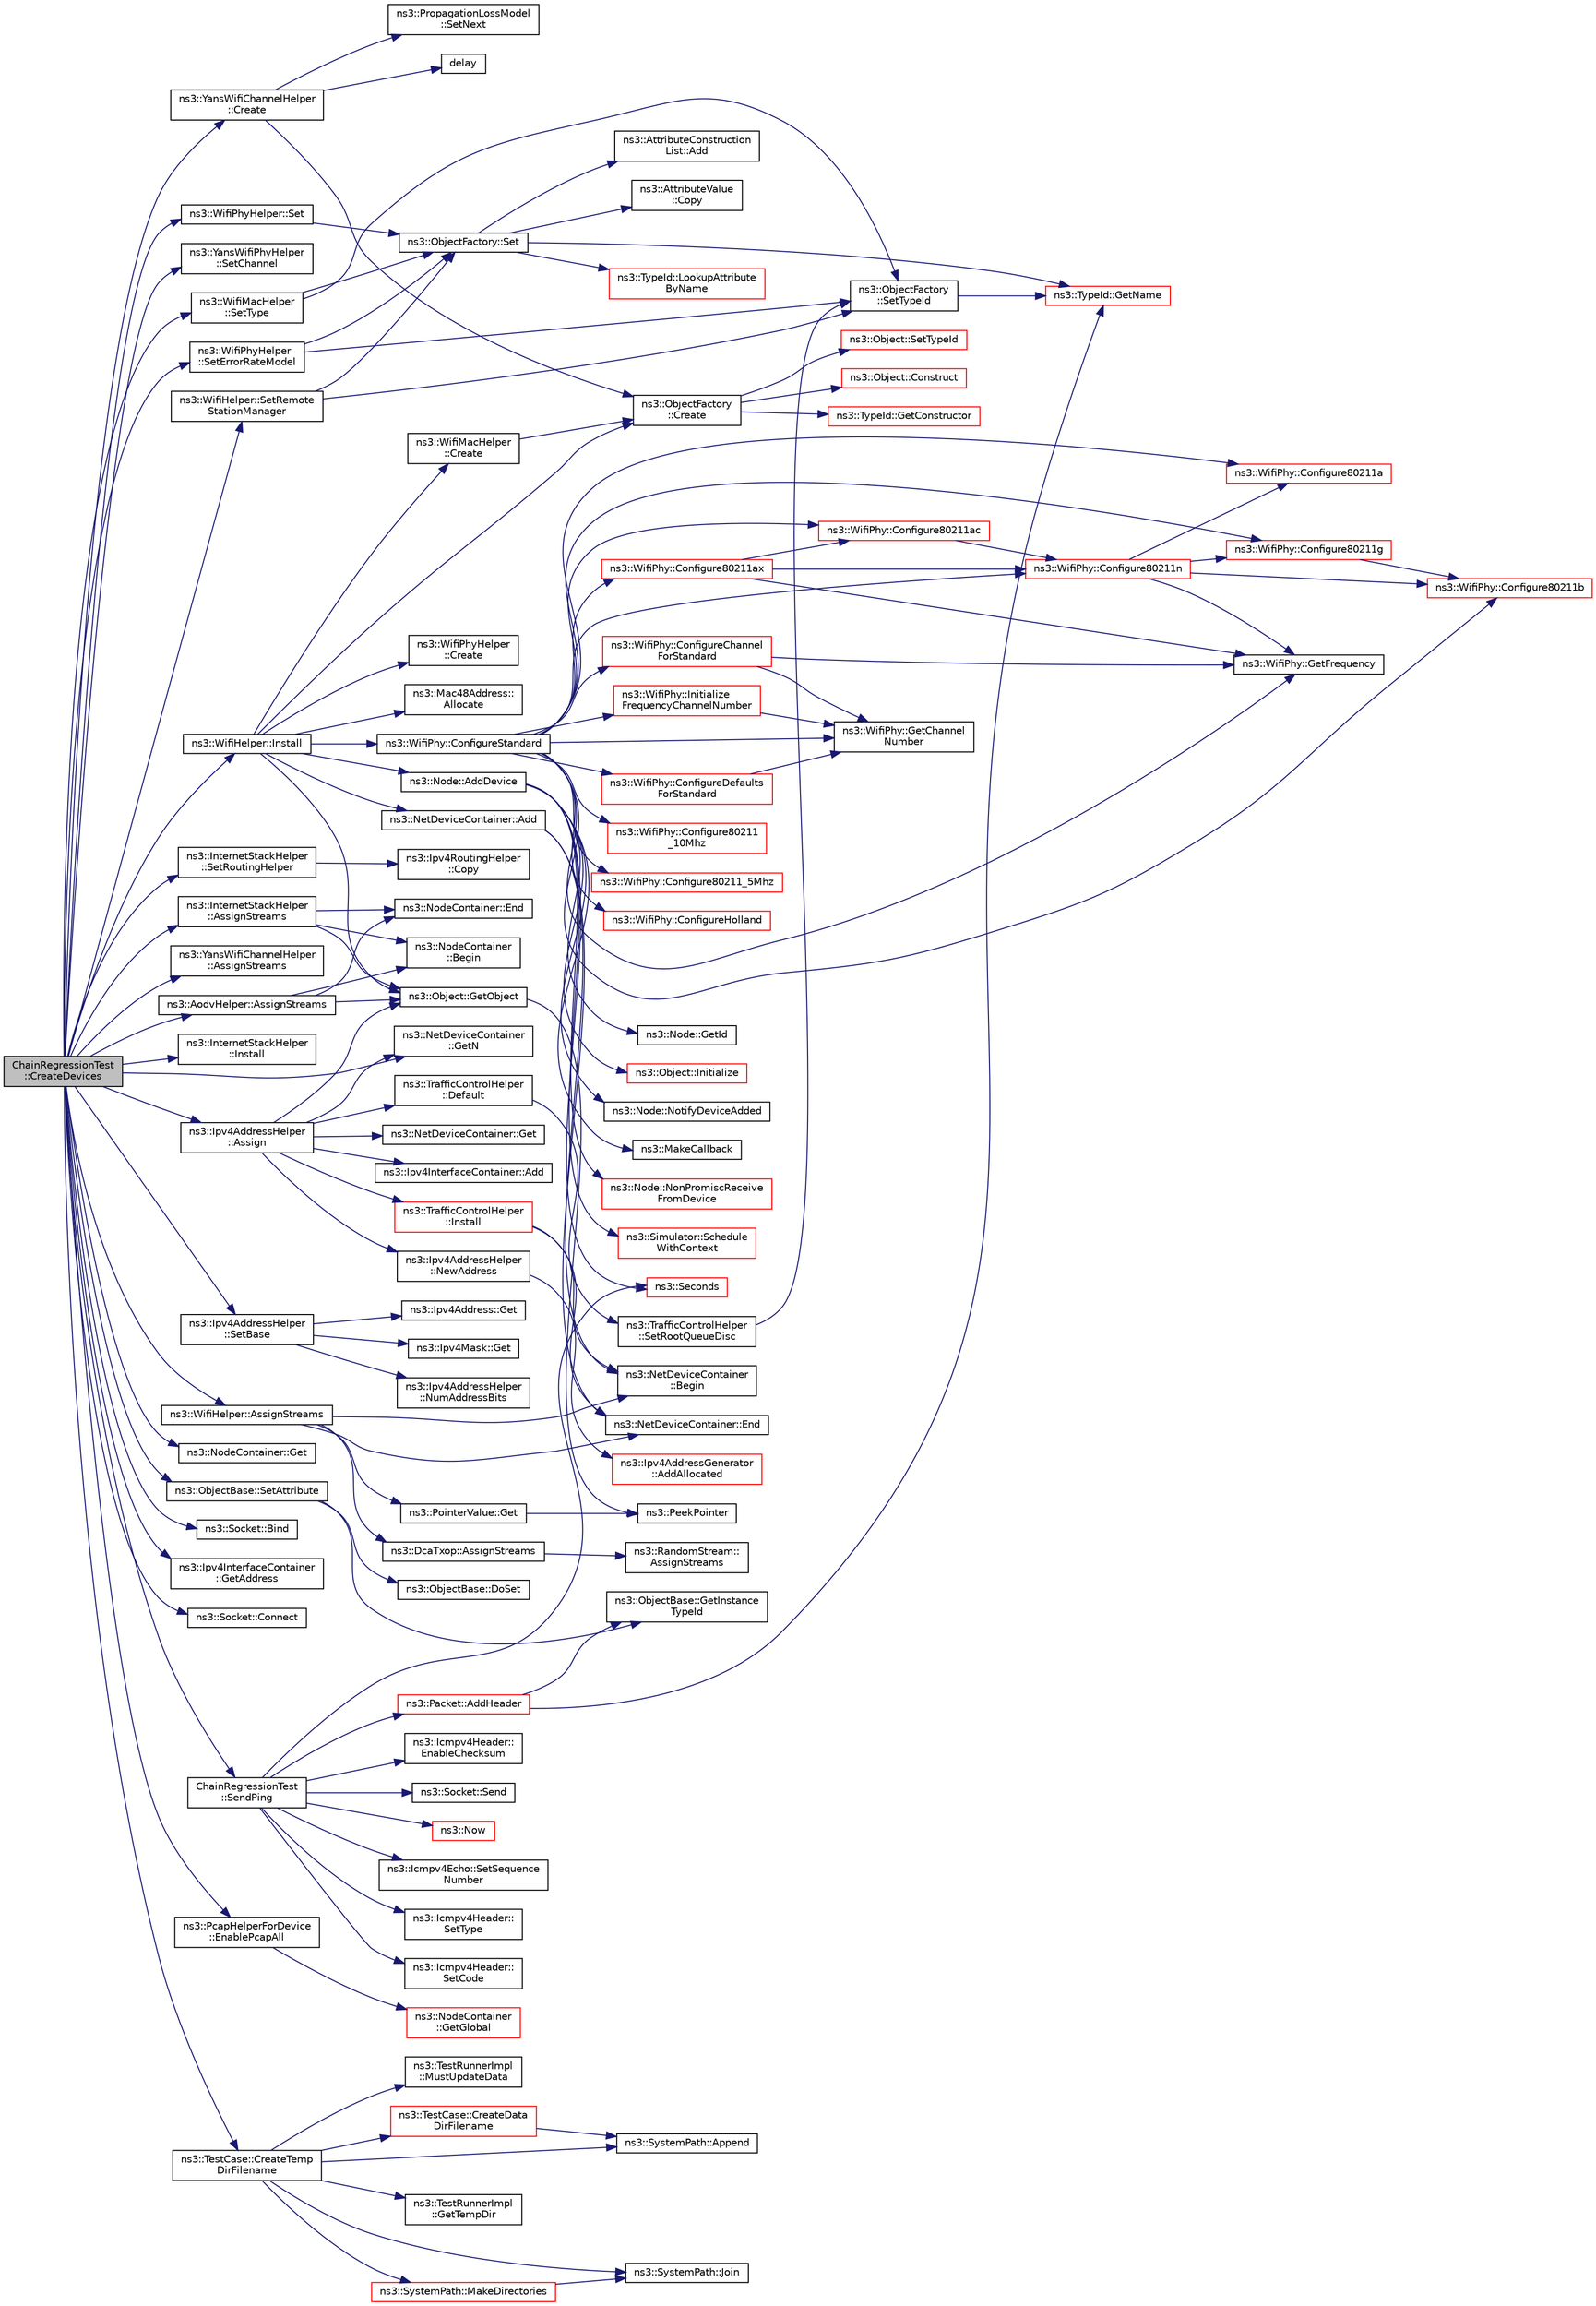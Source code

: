 digraph "ChainRegressionTest::CreateDevices"
{
  edge [fontname="Helvetica",fontsize="10",labelfontname="Helvetica",labelfontsize="10"];
  node [fontname="Helvetica",fontsize="10",shape=record];
  rankdir="LR";
  Node1 [label="ChainRegressionTest\l::CreateDevices",height=0.2,width=0.4,color="black", fillcolor="grey75", style="filled", fontcolor="black"];
  Node1 -> Node2 [color="midnightblue",fontsize="10",style="solid"];
  Node2 [label="ns3::WifiMacHelper\l::SetType",height=0.2,width=0.4,color="black", fillcolor="white", style="filled",URL="$d7/df0/classns3_1_1WifiMacHelper.html#a382d8df76a1dd7007179d1963b4b6bc6"];
  Node2 -> Node3 [color="midnightblue",fontsize="10",style="solid"];
  Node3 [label="ns3::ObjectFactory\l::SetTypeId",height=0.2,width=0.4,color="black", fillcolor="white", style="filled",URL="$d5/d0d/classns3_1_1ObjectFactory.html#a77dcd099064038a1eb7a6b8251229ec3"];
  Node3 -> Node4 [color="midnightblue",fontsize="10",style="solid"];
  Node4 [label="ns3::TypeId::GetName",height=0.2,width=0.4,color="red", fillcolor="white", style="filled",URL="$d6/d11/classns3_1_1TypeId.html#aa3c41c79ae428b3cb396a9c6bb3ef314"];
  Node2 -> Node5 [color="midnightblue",fontsize="10",style="solid"];
  Node5 [label="ns3::ObjectFactory::Set",height=0.2,width=0.4,color="black", fillcolor="white", style="filled",URL="$d5/d0d/classns3_1_1ObjectFactory.html#aef5c0d5019c96bdf01cefd1ff83f4a68"];
  Node5 -> Node6 [color="midnightblue",fontsize="10",style="solid"];
  Node6 [label="ns3::TypeId::LookupAttribute\lByName",height=0.2,width=0.4,color="red", fillcolor="white", style="filled",URL="$d6/d11/classns3_1_1TypeId.html#ac0a446957d516129937e2f2285aab58b"];
  Node5 -> Node4 [color="midnightblue",fontsize="10",style="solid"];
  Node5 -> Node7 [color="midnightblue",fontsize="10",style="solid"];
  Node7 [label="ns3::AttributeConstruction\lList::Add",height=0.2,width=0.4,color="black", fillcolor="white", style="filled",URL="$d3/df3/classns3_1_1AttributeConstructionList.html#a6f418bf1a2de8828ae99278c9d3facdd"];
  Node5 -> Node8 [color="midnightblue",fontsize="10",style="solid"];
  Node8 [label="ns3::AttributeValue\l::Copy",height=0.2,width=0.4,color="black", fillcolor="white", style="filled",URL="$d4/d83/classns3_1_1AttributeValue.html#ab316311212c334f6061c0fc8b5fb2625"];
  Node1 -> Node9 [color="midnightblue",fontsize="10",style="solid"];
  Node9 [label="ns3::YansWifiChannelHelper\l::Create",height=0.2,width=0.4,color="black", fillcolor="white", style="filled",URL="$dc/d0f/classns3_1_1YansWifiChannelHelper.html#a0532e292ab9452f3cf630c848708e563"];
  Node9 -> Node10 [color="midnightblue",fontsize="10",style="solid"];
  Node10 [label="ns3::PropagationLossModel\l::SetNext",height=0.2,width=0.4,color="black", fillcolor="white", style="filled",URL="$d7/df9/classns3_1_1PropagationLossModel.html#ac6d627f2eb09daa057de080615ac1013",tooltip="Enables a chain of loss models to act on the signal. "];
  Node9 -> Node11 [color="midnightblue",fontsize="10",style="solid"];
  Node11 [label="delay",height=0.2,width=0.4,color="black", fillcolor="white", style="filled",URL="$d8/d68/lte_2model_2fading-traces_2fading__trace__generator_8m.html#a7964e6aa8f61a9d28973c8267a606ad8"];
  Node9 -> Node12 [color="midnightblue",fontsize="10",style="solid"];
  Node12 [label="ns3::ObjectFactory\l::Create",height=0.2,width=0.4,color="black", fillcolor="white", style="filled",URL="$d5/d0d/classns3_1_1ObjectFactory.html#a18152e93f0a6fe184ed7300cb31e9896"];
  Node12 -> Node13 [color="midnightblue",fontsize="10",style="solid"];
  Node13 [label="ns3::TypeId::GetConstructor",height=0.2,width=0.4,color="red", fillcolor="white", style="filled",URL="$d6/d11/classns3_1_1TypeId.html#ad9b0bc71ee7593a1ff23ff8d53938e95"];
  Node12 -> Node14 [color="midnightblue",fontsize="10",style="solid"];
  Node14 [label="ns3::Object::SetTypeId",height=0.2,width=0.4,color="red", fillcolor="white", style="filled",URL="$d9/d77/classns3_1_1Object.html#a19b1ebd8ec8fe404845e665880a6c5ad"];
  Node12 -> Node15 [color="midnightblue",fontsize="10",style="solid"];
  Node15 [label="ns3::Object::Construct",height=0.2,width=0.4,color="red", fillcolor="white", style="filled",URL="$d9/d77/classns3_1_1Object.html#a636e8411dc5228771f45c9b805d348fa"];
  Node1 -> Node16 [color="midnightblue",fontsize="10",style="solid"];
  Node16 [label="ns3::YansWifiPhyHelper\l::SetChannel",height=0.2,width=0.4,color="black", fillcolor="white", style="filled",URL="$dc/dbf/classns3_1_1YansWifiPhyHelper.html#ad2e9a27587dd4ff320435c93cc2676de"];
  Node1 -> Node17 [color="midnightblue",fontsize="10",style="solid"];
  Node17 [label="ns3::WifiPhyHelper::Set",height=0.2,width=0.4,color="black", fillcolor="white", style="filled",URL="$d5/df8/classns3_1_1WifiPhyHelper.html#a2527d6d7b29f717fd7436166c5f05f1a"];
  Node17 -> Node5 [color="midnightblue",fontsize="10",style="solid"];
  Node1 -> Node18 [color="midnightblue",fontsize="10",style="solid"];
  Node18 [label="ns3::WifiPhyHelper\l::SetErrorRateModel",height=0.2,width=0.4,color="black", fillcolor="white", style="filled",URL="$d5/df8/classns3_1_1WifiPhyHelper.html#a219d3ae5881842aa42ea341b985ce114"];
  Node18 -> Node3 [color="midnightblue",fontsize="10",style="solid"];
  Node18 -> Node5 [color="midnightblue",fontsize="10",style="solid"];
  Node1 -> Node19 [color="midnightblue",fontsize="10",style="solid"];
  Node19 [label="ns3::WifiHelper::SetRemote\lStationManager",height=0.2,width=0.4,color="black", fillcolor="white", style="filled",URL="$dc/d1d/classns3_1_1WifiHelper.html#a3d01b178aeb2de246ab5a3aa5638ce24"];
  Node19 -> Node3 [color="midnightblue",fontsize="10",style="solid"];
  Node19 -> Node5 [color="midnightblue",fontsize="10",style="solid"];
  Node1 -> Node20 [color="midnightblue",fontsize="10",style="solid"];
  Node20 [label="ns3::WifiHelper::Install",height=0.2,width=0.4,color="black", fillcolor="white", style="filled",URL="$dc/d1d/classns3_1_1WifiHelper.html#a451b3d33fa1497c22f06c5451f57a127"];
  Node20 -> Node12 [color="midnightblue",fontsize="10",style="solid"];
  Node20 -> Node21 [color="midnightblue",fontsize="10",style="solid"];
  Node21 [label="ns3::WifiMacHelper\l::Create",height=0.2,width=0.4,color="black", fillcolor="white", style="filled",URL="$d7/df0/classns3_1_1WifiMacHelper.html#a70d27e75e3460e5b7fd56b7ddde346a4"];
  Node21 -> Node12 [color="midnightblue",fontsize="10",style="solid"];
  Node20 -> Node22 [color="midnightblue",fontsize="10",style="solid"];
  Node22 [label="ns3::WifiPhyHelper\l::Create",height=0.2,width=0.4,color="black", fillcolor="white", style="filled",URL="$d5/df8/classns3_1_1WifiPhyHelper.html#a0f7f4ce41ebe74cbba4f89bc9a9fec8e"];
  Node20 -> Node23 [color="midnightblue",fontsize="10",style="solid"];
  Node23 [label="ns3::Mac48Address::\lAllocate",height=0.2,width=0.4,color="black", fillcolor="white", style="filled",URL="$db/dee/classns3_1_1Mac48Address.html#a203b53c035649c0d4881fa1115aa2cdb"];
  Node20 -> Node24 [color="midnightblue",fontsize="10",style="solid"];
  Node24 [label="ns3::WifiPhy::ConfigureStandard",height=0.2,width=0.4,color="black", fillcolor="white", style="filled",URL="$d6/d5a/classns3_1_1WifiPhy.html#aeafbea9bd8c1ae20f85584f55d868d23"];
  Node24 -> Node25 [color="midnightblue",fontsize="10",style="solid"];
  Node25 [label="ns3::WifiPhy::Initialize\lFrequencyChannelNumber",height=0.2,width=0.4,color="red", fillcolor="white", style="filled",URL="$d6/d5a/classns3_1_1WifiPhy.html#a6f926737f6ba77c4b619734f396ed3ed",tooltip="post-construction setting of frequency and/or channel number "];
  Node25 -> Node26 [color="midnightblue",fontsize="10",style="solid"];
  Node26 [label="ns3::WifiPhy::GetChannel\lNumber",height=0.2,width=0.4,color="black", fillcolor="white", style="filled",URL="$d6/d5a/classns3_1_1WifiPhy.html#a5cf0ccf06109ace61db51c83e91b7e8d"];
  Node24 -> Node27 [color="midnightblue",fontsize="10",style="solid"];
  Node27 [label="ns3::WifiPhy::GetFrequency",height=0.2,width=0.4,color="black", fillcolor="white", style="filled",URL="$d6/d5a/classns3_1_1WifiPhy.html#ad2508d94faf22d690d6b8b4367934fd1"];
  Node24 -> Node26 [color="midnightblue",fontsize="10",style="solid"];
  Node24 -> Node28 [color="midnightblue",fontsize="10",style="solid"];
  Node28 [label="ns3::WifiPhy::ConfigureDefaults\lForStandard",height=0.2,width=0.4,color="red", fillcolor="white", style="filled",URL="$d6/d5a/classns3_1_1WifiPhy.html#ae5a54012ac4703d86299312251c41114"];
  Node28 -> Node26 [color="midnightblue",fontsize="10",style="solid"];
  Node24 -> Node29 [color="midnightblue",fontsize="10",style="solid"];
  Node29 [label="ns3::WifiPhy::ConfigureChannel\lForStandard",height=0.2,width=0.4,color="red", fillcolor="white", style="filled",URL="$d6/d5a/classns3_1_1WifiPhy.html#aed528417ac25eecc7ecf44079d162847"];
  Node29 -> Node27 [color="midnightblue",fontsize="10",style="solid"];
  Node29 -> Node26 [color="midnightblue",fontsize="10",style="solid"];
  Node24 -> Node30 [color="midnightblue",fontsize="10",style="solid"];
  Node30 [label="ns3::WifiPhy::Configure80211a",height=0.2,width=0.4,color="red", fillcolor="white", style="filled",URL="$d6/d5a/classns3_1_1WifiPhy.html#a3f4c48226fee10de85a17e6ce62af0f3"];
  Node24 -> Node31 [color="midnightblue",fontsize="10",style="solid"];
  Node31 [label="ns3::WifiPhy::Configure80211b",height=0.2,width=0.4,color="red", fillcolor="white", style="filled",URL="$d6/d5a/classns3_1_1WifiPhy.html#a6d06ede65c6956ad9c414a00587279d7"];
  Node24 -> Node32 [color="midnightblue",fontsize="10",style="solid"];
  Node32 [label="ns3::WifiPhy::Configure80211g",height=0.2,width=0.4,color="red", fillcolor="white", style="filled",URL="$d6/d5a/classns3_1_1WifiPhy.html#a71286ced86fbd1b11c4b68e053b3e8d0"];
  Node32 -> Node31 [color="midnightblue",fontsize="10",style="solid"];
  Node24 -> Node33 [color="midnightblue",fontsize="10",style="solid"];
  Node33 [label="ns3::WifiPhy::Configure80211\l_10Mhz",height=0.2,width=0.4,color="red", fillcolor="white", style="filled",URL="$d6/d5a/classns3_1_1WifiPhy.html#a42b42da70fb83cc0136c78658698c620"];
  Node24 -> Node34 [color="midnightblue",fontsize="10",style="solid"];
  Node34 [label="ns3::WifiPhy::Configure80211_5Mhz",height=0.2,width=0.4,color="red", fillcolor="white", style="filled",URL="$d6/d5a/classns3_1_1WifiPhy.html#a7f3076e93e88d1c884dde3e390fa9756"];
  Node24 -> Node35 [color="midnightblue",fontsize="10",style="solid"];
  Node35 [label="ns3::WifiPhy::ConfigureHolland",height=0.2,width=0.4,color="red", fillcolor="white", style="filled",URL="$d6/d5a/classns3_1_1WifiPhy.html#aba0f3d79d7fe9be1485a3d87a8923cdd"];
  Node24 -> Node36 [color="midnightblue",fontsize="10",style="solid"];
  Node36 [label="ns3::WifiPhy::Configure80211n",height=0.2,width=0.4,color="red", fillcolor="white", style="filled",URL="$d6/d5a/classns3_1_1WifiPhy.html#ac4cf51f397334a060632d690675446e6"];
  Node36 -> Node27 [color="midnightblue",fontsize="10",style="solid"];
  Node36 -> Node31 [color="midnightblue",fontsize="10",style="solid"];
  Node36 -> Node32 [color="midnightblue",fontsize="10",style="solid"];
  Node36 -> Node30 [color="midnightblue",fontsize="10",style="solid"];
  Node24 -> Node37 [color="midnightblue",fontsize="10",style="solid"];
  Node37 [label="ns3::WifiPhy::Configure80211ac",height=0.2,width=0.4,color="red", fillcolor="white", style="filled",URL="$d6/d5a/classns3_1_1WifiPhy.html#a9023b105175409e6dde1281cc6584cf3"];
  Node37 -> Node36 [color="midnightblue",fontsize="10",style="solid"];
  Node24 -> Node38 [color="midnightblue",fontsize="10",style="solid"];
  Node38 [label="ns3::WifiPhy::Configure80211ax",height=0.2,width=0.4,color="red", fillcolor="white", style="filled",URL="$d6/d5a/classns3_1_1WifiPhy.html#adcda370490dc230a5c737c7a83de9bcd"];
  Node38 -> Node36 [color="midnightblue",fontsize="10",style="solid"];
  Node38 -> Node27 [color="midnightblue",fontsize="10",style="solid"];
  Node38 -> Node37 [color="midnightblue",fontsize="10",style="solid"];
  Node20 -> Node39 [color="midnightblue",fontsize="10",style="solid"];
  Node39 [label="ns3::Node::AddDevice",height=0.2,width=0.4,color="black", fillcolor="white", style="filled",URL="$dd/ded/classns3_1_1Node.html#a42ff83ee1d5d1649c770d3f5b62375de",tooltip="Associate a NetDevice to this node. "];
  Node39 -> Node40 [color="midnightblue",fontsize="10",style="solid"];
  Node40 [label="ns3::MakeCallback",height=0.2,width=0.4,color="black", fillcolor="white", style="filled",URL="$dd/de0/group__makecallbackmemptr.html#ga9376283685aa99d204048d6a4b7610a4"];
  Node39 -> Node41 [color="midnightblue",fontsize="10",style="solid"];
  Node41 [label="ns3::Node::NonPromiscReceive\lFromDevice",height=0.2,width=0.4,color="red", fillcolor="white", style="filled",URL="$dd/ded/classns3_1_1Node.html#a72ebf5bdc911879511f1e249d471f7e5",tooltip="Receive a packet from a device in non-promiscuous mode. "];
  Node39 -> Node42 [color="midnightblue",fontsize="10",style="solid"];
  Node42 [label="ns3::Simulator::Schedule\lWithContext",height=0.2,width=0.4,color="red", fillcolor="white", style="filled",URL="$d7/deb/classns3_1_1Simulator.html#a86dbaef45a15a42365d7d2ae550449f6"];
  Node39 -> Node43 [color="midnightblue",fontsize="10",style="solid"];
  Node43 [label="ns3::Node::GetId",height=0.2,width=0.4,color="black", fillcolor="white", style="filled",URL="$dd/ded/classns3_1_1Node.html#aaf49b64a843565ce3812326313b370ac"];
  Node39 -> Node44 [color="midnightblue",fontsize="10",style="solid"];
  Node44 [label="ns3::Seconds",height=0.2,width=0.4,color="red", fillcolor="white", style="filled",URL="$d1/dec/group__timecivil.html#ga33c34b816f8ff6628e33d5c8e9713b9e"];
  Node39 -> Node45 [color="midnightblue",fontsize="10",style="solid"];
  Node45 [label="ns3::Object::Initialize",height=0.2,width=0.4,color="red", fillcolor="white", style="filled",URL="$d9/d77/classns3_1_1Object.html#af4411cb29971772fcd09203474a95078"];
  Node39 -> Node46 [color="midnightblue",fontsize="10",style="solid"];
  Node46 [label="ns3::Node::NotifyDeviceAdded",height=0.2,width=0.4,color="black", fillcolor="white", style="filled",URL="$dd/ded/classns3_1_1Node.html#ae85e535c650941f4f8ca6845a9f61e42",tooltip="Notifies all the DeviceAdditionListener about the new device added. "];
  Node20 -> Node47 [color="midnightblue",fontsize="10",style="solid"];
  Node47 [label="ns3::NetDeviceContainer::Add",height=0.2,width=0.4,color="black", fillcolor="white", style="filled",URL="$d9/d94/classns3_1_1NetDeviceContainer.html#a7ca8bc1d7ec00fd4fcc63869987fbda5",tooltip="Append the contents of another NetDeviceContainer to the end of this container. "];
  Node47 -> Node48 [color="midnightblue",fontsize="10",style="solid"];
  Node48 [label="ns3::NetDeviceContainer\l::Begin",height=0.2,width=0.4,color="black", fillcolor="white", style="filled",URL="$d9/d94/classns3_1_1NetDeviceContainer.html#ad5aac47677fe7277e232bdec5b48a8fc",tooltip="Get an iterator which refers to the first NetDevice in the container. "];
  Node47 -> Node49 [color="midnightblue",fontsize="10",style="solid"];
  Node49 [label="ns3::NetDeviceContainer::End",height=0.2,width=0.4,color="black", fillcolor="white", style="filled",URL="$d9/d94/classns3_1_1NetDeviceContainer.html#a8af596b06daf9613da60b4379861d770",tooltip="Get an iterator which indicates past-the-last NetDevice in the container. "];
  Node20 -> Node50 [color="midnightblue",fontsize="10",style="solid"];
  Node50 [label="ns3::Object::GetObject",height=0.2,width=0.4,color="black", fillcolor="white", style="filled",URL="$d9/d77/classns3_1_1Object.html#a13e18c00017096c8381eb651d5bd0783"];
  Node50 -> Node51 [color="midnightblue",fontsize="10",style="solid"];
  Node51 [label="ns3::PeekPointer",height=0.2,width=0.4,color="black", fillcolor="white", style="filled",URL="$d7/d2e/namespacens3.html#af2a7557fe9afdd98d8f6f8f6e412cf5a"];
  Node1 -> Node52 [color="midnightblue",fontsize="10",style="solid"];
  Node52 [label="ns3::WifiHelper::AssignStreams",height=0.2,width=0.4,color="black", fillcolor="white", style="filled",URL="$dc/d1d/classns3_1_1WifiHelper.html#ab29bf13f8726c2e0807a583bfea79777"];
  Node52 -> Node48 [color="midnightblue",fontsize="10",style="solid"];
  Node52 -> Node49 [color="midnightblue",fontsize="10",style="solid"];
  Node52 -> Node53 [color="midnightblue",fontsize="10",style="solid"];
  Node53 [label="ns3::PointerValue::Get",height=0.2,width=0.4,color="black", fillcolor="white", style="filled",URL="$d4/d53/classns3_1_1PointerValue.html#ae8e90fe3c0810cd6e4e1b1ba31f52a66"];
  Node53 -> Node51 [color="midnightblue",fontsize="10",style="solid"];
  Node52 -> Node54 [color="midnightblue",fontsize="10",style="solid"];
  Node54 [label="ns3::DcaTxop::AssignStreams",height=0.2,width=0.4,color="black", fillcolor="white", style="filled",URL="$d3/d74/classns3_1_1DcaTxop.html#a2a883932e6a255a5478c9594974dcdaa"];
  Node54 -> Node55 [color="midnightblue",fontsize="10",style="solid"];
  Node55 [label="ns3::RandomStream::\lAssignStreams",height=0.2,width=0.4,color="black", fillcolor="white", style="filled",URL="$d2/d52/classns3_1_1RandomStream.html#a19d143f84b98f62c03ead327347b508a"];
  Node1 -> Node56 [color="midnightblue",fontsize="10",style="solid"];
  Node56 [label="ns3::NetDeviceContainer\l::GetN",height=0.2,width=0.4,color="black", fillcolor="white", style="filled",URL="$d9/d94/classns3_1_1NetDeviceContainer.html#a74cafc212479bc38976bebd118e856b9",tooltip="Get the number of Ptr<NetDevice> stored in this container. "];
  Node1 -> Node57 [color="midnightblue",fontsize="10",style="solid"];
  Node57 [label="ns3::YansWifiChannelHelper\l::AssignStreams",height=0.2,width=0.4,color="black", fillcolor="white", style="filled",URL="$dc/d0f/classns3_1_1YansWifiChannelHelper.html#ab409a15cfb8abb5195177625191e2584"];
  Node1 -> Node58 [color="midnightblue",fontsize="10",style="solid"];
  Node58 [label="ns3::InternetStackHelper\l::SetRoutingHelper",height=0.2,width=0.4,color="black", fillcolor="white", style="filled",URL="$da/d33/classns3_1_1InternetStackHelper.html#a3e382c02df022dec79952a7eca8cd5ba"];
  Node58 -> Node59 [color="midnightblue",fontsize="10",style="solid"];
  Node59 [label="ns3::Ipv4RoutingHelper\l::Copy",height=0.2,width=0.4,color="black", fillcolor="white", style="filled",URL="$df/d4e/classns3_1_1Ipv4RoutingHelper.html#acf569a0ecf95d5b5186456f368eaa465",tooltip="virtual constructor "];
  Node1 -> Node60 [color="midnightblue",fontsize="10",style="solid"];
  Node60 [label="ns3::InternetStackHelper\l::Install",height=0.2,width=0.4,color="black", fillcolor="white", style="filled",URL="$da/d33/classns3_1_1InternetStackHelper.html#a6645b412f31283d2d9bc3d8a95cebbc0"];
  Node1 -> Node61 [color="midnightblue",fontsize="10",style="solid"];
  Node61 [label="ns3::InternetStackHelper\l::AssignStreams",height=0.2,width=0.4,color="black", fillcolor="white", style="filled",URL="$da/d33/classns3_1_1InternetStackHelper.html#a63c904e832a2f17e036338db4aa2f1b8"];
  Node61 -> Node62 [color="midnightblue",fontsize="10",style="solid"];
  Node62 [label="ns3::NodeContainer\l::Begin",height=0.2,width=0.4,color="black", fillcolor="white", style="filled",URL="$df/d97/classns3_1_1NodeContainer.html#adf0f639aff139db107526288777eb533",tooltip="Get an iterator which refers to the first Node in the container. "];
  Node61 -> Node63 [color="midnightblue",fontsize="10",style="solid"];
  Node63 [label="ns3::NodeContainer::End",height=0.2,width=0.4,color="black", fillcolor="white", style="filled",URL="$df/d97/classns3_1_1NodeContainer.html#a8ea0bcac137597d192c5e6b95ca60464",tooltip="Get an iterator which indicates past-the-last Node in the container. "];
  Node61 -> Node50 [color="midnightblue",fontsize="10",style="solid"];
  Node1 -> Node64 [color="midnightblue",fontsize="10",style="solid"];
  Node64 [label="ns3::AodvHelper::AssignStreams",height=0.2,width=0.4,color="black", fillcolor="white", style="filled",URL="$d9/d4a/classns3_1_1AodvHelper.html#a478d356b61ddc4a3384bd50153113f74"];
  Node64 -> Node62 [color="midnightblue",fontsize="10",style="solid"];
  Node64 -> Node63 [color="midnightblue",fontsize="10",style="solid"];
  Node64 -> Node50 [color="midnightblue",fontsize="10",style="solid"];
  Node1 -> Node65 [color="midnightblue",fontsize="10",style="solid"];
  Node65 [label="ns3::Ipv4AddressHelper\l::SetBase",height=0.2,width=0.4,color="black", fillcolor="white", style="filled",URL="$d2/dae/classns3_1_1Ipv4AddressHelper.html#acf7b16dd25bac67e00f5e25f90a9a035",tooltip="Set the base network number, network mask and base address. "];
  Node65 -> Node66 [color="midnightblue",fontsize="10",style="solid"];
  Node66 [label="ns3::Ipv4Address::Get",height=0.2,width=0.4,color="black", fillcolor="white", style="filled",URL="$de/d55/classns3_1_1Ipv4Address.html#ae65810a69898982e927b83660d3bc4d8"];
  Node65 -> Node67 [color="midnightblue",fontsize="10",style="solid"];
  Node67 [label="ns3::Ipv4Mask::Get",height=0.2,width=0.4,color="black", fillcolor="white", style="filled",URL="$d5/df8/classns3_1_1Ipv4Mask.html#ac557d10d9807bbc022ed64e2b929b2db"];
  Node65 -> Node68 [color="midnightblue",fontsize="10",style="solid"];
  Node68 [label="ns3::Ipv4AddressHelper\l::NumAddressBits",height=0.2,width=0.4,color="black", fillcolor="white", style="filled",URL="$d2/dae/classns3_1_1Ipv4AddressHelper.html#a6da9d5543922d9b6c9bfe38934d5dfc4",tooltip="Returns the number of address bits (hostpart) for a given netmask. "];
  Node1 -> Node69 [color="midnightblue",fontsize="10",style="solid"];
  Node69 [label="ns3::Ipv4AddressHelper\l::Assign",height=0.2,width=0.4,color="black", fillcolor="white", style="filled",URL="$d2/dae/classns3_1_1Ipv4AddressHelper.html#af8e7f4a1a7e74c00014a1eac445a27af",tooltip="Assign IP addresses to the net devices specified in the container based on the current network prefix..."];
  Node69 -> Node56 [color="midnightblue",fontsize="10",style="solid"];
  Node69 -> Node70 [color="midnightblue",fontsize="10",style="solid"];
  Node70 [label="ns3::NetDeviceContainer::Get",height=0.2,width=0.4,color="black", fillcolor="white", style="filled",URL="$d9/d94/classns3_1_1NetDeviceContainer.html#a677d62594b5c9d2dea155cc5045f4d0b",tooltip="Get the Ptr<NetDevice> stored in this container at a given index. "];
  Node69 -> Node50 [color="midnightblue",fontsize="10",style="solid"];
  Node69 -> Node71 [color="midnightblue",fontsize="10",style="solid"];
  Node71 [label="ns3::Ipv4AddressHelper\l::NewAddress",height=0.2,width=0.4,color="black", fillcolor="white", style="filled",URL="$d2/dae/classns3_1_1Ipv4AddressHelper.html#a9d6bc3cd8def204f9c253fce666b2edd",tooltip="Increment the IP address counter used to allocate IP addresses. "];
  Node71 -> Node72 [color="midnightblue",fontsize="10",style="solid"];
  Node72 [label="ns3::Ipv4AddressGenerator\l::AddAllocated",height=0.2,width=0.4,color="red", fillcolor="white", style="filled",URL="$d8/d41/classns3_1_1Ipv4AddressGenerator.html#aaf2a4f76afaf064183151f874019e2d6",tooltip="Add the Ipv4Address to the list of IPv4 entries. "];
  Node69 -> Node73 [color="midnightblue",fontsize="10",style="solid"];
  Node73 [label="ns3::Ipv4InterfaceContainer::Add",height=0.2,width=0.4,color="black", fillcolor="white", style="filled",URL="$d6/d02/classns3_1_1Ipv4InterfaceContainer.html#ae5e7881307c8d49c7606669ded6ac3d6"];
  Node69 -> Node74 [color="midnightblue",fontsize="10",style="solid"];
  Node74 [label="ns3::TrafficControlHelper\l::Default",height=0.2,width=0.4,color="black", fillcolor="white", style="filled",URL="$d7/df9/classns3_1_1TrafficControlHelper.html#afa16cd2a1209beb1c18fa5e8153ba8b8"];
  Node74 -> Node75 [color="midnightblue",fontsize="10",style="solid"];
  Node75 [label="ns3::TrafficControlHelper\l::SetRootQueueDisc",height=0.2,width=0.4,color="black", fillcolor="white", style="filled",URL="$d7/df9/classns3_1_1TrafficControlHelper.html#a8588aac7a08e4dc4e7bb10fa7b9e25c8"];
  Node75 -> Node3 [color="midnightblue",fontsize="10",style="solid"];
  Node69 -> Node76 [color="midnightblue",fontsize="10",style="solid"];
  Node76 [label="ns3::TrafficControlHelper\l::Install",height=0.2,width=0.4,color="red", fillcolor="white", style="filled",URL="$d7/df9/classns3_1_1TrafficControlHelper.html#a0aa6a8e2fbb1c196589e16f48c99f0b9"];
  Node76 -> Node48 [color="midnightblue",fontsize="10",style="solid"];
  Node76 -> Node49 [color="midnightblue",fontsize="10",style="solid"];
  Node1 -> Node77 [color="midnightblue",fontsize="10",style="solid"];
  Node77 [label="ns3::NodeContainer::Get",height=0.2,width=0.4,color="black", fillcolor="white", style="filled",URL="$df/d97/classns3_1_1NodeContainer.html#a9ed96e2ecc22e0f5a3d4842eb9bf90bf",tooltip="Get the Ptr<Node> stored in this container at a given index. "];
  Node1 -> Node78 [color="midnightblue",fontsize="10",style="solid"];
  Node78 [label="ns3::ObjectBase::SetAttribute",height=0.2,width=0.4,color="black", fillcolor="white", style="filled",URL="$d2/dac/classns3_1_1ObjectBase.html#ac60245d3ea4123bbc9b1d391f1f6592f"];
  Node78 -> Node79 [color="midnightblue",fontsize="10",style="solid"];
  Node79 [label="ns3::ObjectBase::GetInstance\lTypeId",height=0.2,width=0.4,color="black", fillcolor="white", style="filled",URL="$d2/dac/classns3_1_1ObjectBase.html#abe5b43a6f5b99a92a4c3122db31f06fb"];
  Node78 -> Node80 [color="midnightblue",fontsize="10",style="solid"];
  Node80 [label="ns3::ObjectBase::DoSet",height=0.2,width=0.4,color="black", fillcolor="white", style="filled",URL="$d2/dac/classns3_1_1ObjectBase.html#afe5f2f7b2fabc99aa33f9bb434e3b695"];
  Node1 -> Node81 [color="midnightblue",fontsize="10",style="solid"];
  Node81 [label="ns3::Socket::Bind",height=0.2,width=0.4,color="black", fillcolor="white", style="filled",URL="$d9/df2/classns3_1_1Socket.html#ada93439a43de2028b5a8fc6621dad482",tooltip="Allocate a local endpoint for this socket. "];
  Node1 -> Node82 [color="midnightblue",fontsize="10",style="solid"];
  Node82 [label="ns3::Ipv4InterfaceContainer\l::GetAddress",height=0.2,width=0.4,color="black", fillcolor="white", style="filled",URL="$d6/d02/classns3_1_1Ipv4InterfaceContainer.html#ae63208dcd222be986822937ee4aa828c"];
  Node1 -> Node83 [color="midnightblue",fontsize="10",style="solid"];
  Node83 [label="ns3::Socket::Connect",height=0.2,width=0.4,color="black", fillcolor="white", style="filled",URL="$d9/df2/classns3_1_1Socket.html#a97f08aaf37b8fd7d4b5cad4dfdd4022a",tooltip="Initiate a connection to a remote host. "];
  Node1 -> Node84 [color="midnightblue",fontsize="10",style="solid"];
  Node84 [label="ChainRegressionTest\l::SendPing",height=0.2,width=0.4,color="black", fillcolor="white", style="filled",URL="$da/d19/classChainRegressionTest.html#a7282b25c193b2b0f237263616b10f251",tooltip="Send one ping. "];
  Node84 -> Node85 [color="midnightblue",fontsize="10",style="solid"];
  Node85 [label="ns3::Now",height=0.2,width=0.4,color="red", fillcolor="white", style="filled",URL="$d4/d8b/group__simulator.html#gac3635e2e87f7ce316c89290ee1b01d0d",tooltip="create an ns3::Time instance which contains the current simulation time. "];
  Node84 -> Node86 [color="midnightblue",fontsize="10",style="solid"];
  Node86 [label="ns3::Icmpv4Echo::SetSequence\lNumber",height=0.2,width=0.4,color="black", fillcolor="white", style="filled",URL="$d8/dcc/classns3_1_1Icmpv4Echo.html#acb08fd7a4a626ed59528d0e2a3b50feb",tooltip="Set the Echo sequence number. "];
  Node84 -> Node87 [color="midnightblue",fontsize="10",style="solid"];
  Node87 [label="ns3::Packet::AddHeader",height=0.2,width=0.4,color="red", fillcolor="white", style="filled",URL="$dd/d7a/classns3_1_1Packet.html#a465108c595a0bc592095cbcab1832ed8",tooltip="Add header to this packet. "];
  Node87 -> Node79 [color="midnightblue",fontsize="10",style="solid"];
  Node87 -> Node4 [color="midnightblue",fontsize="10",style="solid"];
  Node84 -> Node88 [color="midnightblue",fontsize="10",style="solid"];
  Node88 [label="ns3::Icmpv4Header::\lSetType",height=0.2,width=0.4,color="black", fillcolor="white", style="filled",URL="$d6/dde/classns3_1_1Icmpv4Header.html#a48c46557787fac004f0de959294ad959"];
  Node84 -> Node89 [color="midnightblue",fontsize="10",style="solid"];
  Node89 [label="ns3::Icmpv4Header::\lSetCode",height=0.2,width=0.4,color="black", fillcolor="white", style="filled",URL="$d6/dde/classns3_1_1Icmpv4Header.html#a283ff70177edcb108317263ba2924a5b"];
  Node84 -> Node90 [color="midnightblue",fontsize="10",style="solid"];
  Node90 [label="ns3::Icmpv4Header::\lEnableChecksum",height=0.2,width=0.4,color="black", fillcolor="white", style="filled",URL="$d6/dde/classns3_1_1Icmpv4Header.html#ac4b154ae9b6e2a151a2d0f42a491d3b9"];
  Node84 -> Node91 [color="midnightblue",fontsize="10",style="solid"];
  Node91 [label="ns3::Socket::Send",height=0.2,width=0.4,color="black", fillcolor="white", style="filled",URL="$d9/df2/classns3_1_1Socket.html#a036901c8f485fe5b6eab93b7f2ec289d",tooltip="Send data (or dummy data) to the remote host. "];
  Node84 -> Node44 [color="midnightblue",fontsize="10",style="solid"];
  Node1 -> Node92 [color="midnightblue",fontsize="10",style="solid"];
  Node92 [label="ns3::PcapHelperForDevice\l::EnablePcapAll",height=0.2,width=0.4,color="black", fillcolor="white", style="filled",URL="$d5/d03/classns3_1_1PcapHelperForDevice.html#a4ab183a2512120200d4a0e5d8ececd49",tooltip="Enable pcap output on each device (which is of the appropriate type) in the set of all nodes created ..."];
  Node92 -> Node93 [color="midnightblue",fontsize="10",style="solid"];
  Node93 [label="ns3::NodeContainer\l::GetGlobal",height=0.2,width=0.4,color="red", fillcolor="white", style="filled",URL="$df/d97/classns3_1_1NodeContainer.html#a687e8f9ceb74d0ce3b06591c9f44c9ed",tooltip="Create a NodeContainer that contains a list of all nodes created through NodeContainer::Create() and ..."];
  Node1 -> Node94 [color="midnightblue",fontsize="10",style="solid"];
  Node94 [label="ns3::TestCase::CreateTemp\lDirFilename",height=0.2,width=0.4,color="black", fillcolor="white", style="filled",URL="$dd/d88/classns3_1_1TestCase.html#a8a04695a6fb9ba0f89e28e9523963f88",tooltip="Construct the full path to a file in a temporary directory. "];
  Node94 -> Node95 [color="midnightblue",fontsize="10",style="solid"];
  Node95 [label="ns3::TestRunnerImpl\l::MustUpdateData",height=0.2,width=0.4,color="black", fillcolor="white", style="filled",URL="$d7/d71/classns3_1_1TestRunnerImpl.html#a68e53303c2636039ac9455fbdbbe25ea"];
  Node94 -> Node96 [color="midnightblue",fontsize="10",style="solid"];
  Node96 [label="ns3::TestCase::CreateData\lDirFilename",height=0.2,width=0.4,color="red", fillcolor="white", style="filled",URL="$dd/d88/classns3_1_1TestCase.html#a3e4d216ff392a43418f26bb3e5b0f16d",tooltip="Construct the full path to a file in the data directory. "];
  Node96 -> Node97 [color="midnightblue",fontsize="10",style="solid"];
  Node97 [label="ns3::SystemPath::Append",height=0.2,width=0.4,color="black", fillcolor="white", style="filled",URL="$d0/dde/group__systempath.html#gaaa5a530cee42c8eda7e4f4523ef7e1cd"];
  Node94 -> Node97 [color="midnightblue",fontsize="10",style="solid"];
  Node94 -> Node98 [color="midnightblue",fontsize="10",style="solid"];
  Node98 [label="ns3::TestRunnerImpl\l::GetTempDir",height=0.2,width=0.4,color="black", fillcolor="white", style="filled",URL="$d7/d71/classns3_1_1TestRunnerImpl.html#abc8c546f5141fd451d79294f3d7b4358"];
  Node94 -> Node99 [color="midnightblue",fontsize="10",style="solid"];
  Node99 [label="ns3::SystemPath::Join",height=0.2,width=0.4,color="black", fillcolor="white", style="filled",URL="$d0/dde/group__systempath.html#gab3212957e6b4f873ece3c6b8ed746d72"];
  Node94 -> Node100 [color="midnightblue",fontsize="10",style="solid"];
  Node100 [label="ns3::SystemPath::MakeDirectories",height=0.2,width=0.4,color="red", fillcolor="white", style="filled",URL="$d0/dde/group__systempath.html#ga9529f7530ba5d513c8811acc15743d24"];
  Node100 -> Node99 [color="midnightblue",fontsize="10",style="solid"];
}

